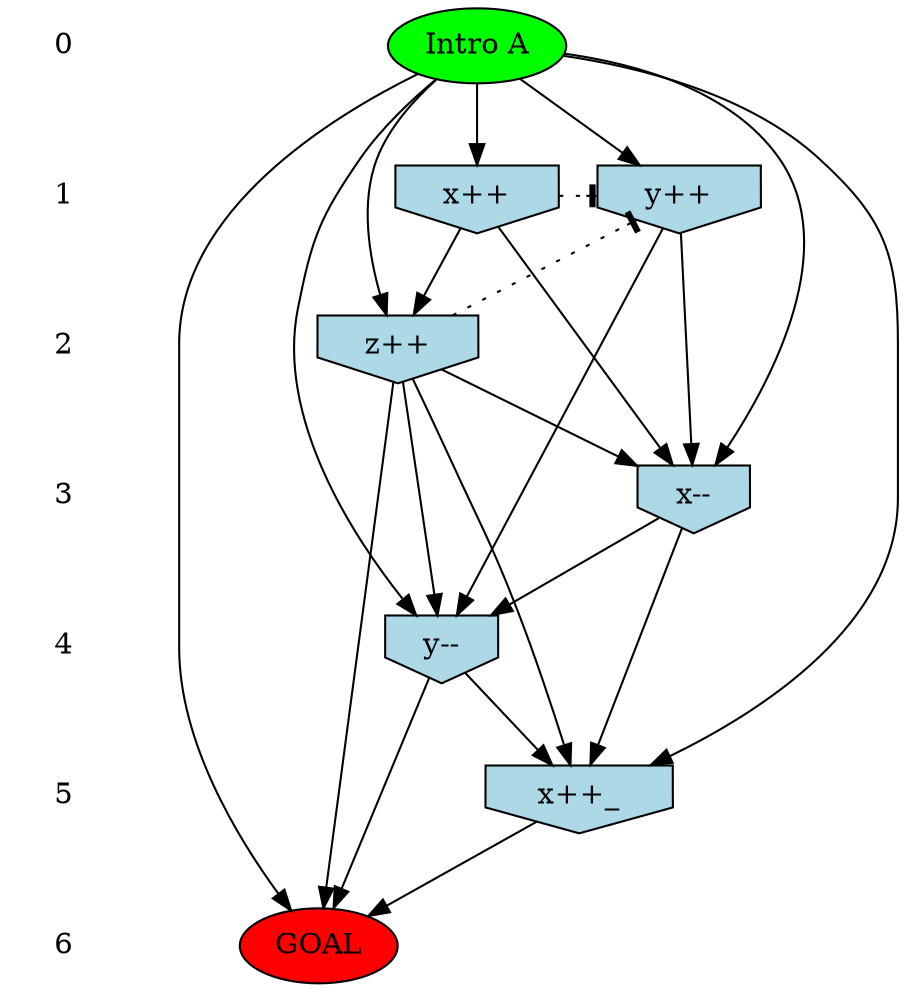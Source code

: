 /* Compression of 3 causal flows obtained in average at 4.807142E-02 t.u */
/* Compressed causal flows were: [1124;825;350] */
digraph G{
 ranksep=.5 ; 
{ rank = same ; "0" [shape=plaintext] ; node_1 [label ="Intro A", style=filled,fillcolor=green] ;
}
{ rank = same ; "1" [shape=plaintext] ; node_2 [label="y++", shape=invhouse, style=filled, fillcolor = lightblue] ;
node_3 [label="x++", shape=invhouse, style=filled, fillcolor = lightblue] ;
}
{ rank = same ; "2" [shape=plaintext] ; node_4 [label="z++", shape=invhouse, style=filled, fillcolor = lightblue] ;
}
{ rank = same ; "3" [shape=plaintext] ; node_5 [label="x--", shape=invhouse, style=filled, fillcolor = lightblue] ;
}
{ rank = same ; "4" [shape=plaintext] ; node_6 [label="y--", shape=invhouse, style=filled, fillcolor = lightblue] ;
}
{ rank = same ; "5" [shape=plaintext] ; node_7 [label="x++_", shape=invhouse, style=filled, fillcolor = lightblue] ;
}
{ rank = same ; "6" [shape=plaintext] ; node_8 [label ="GOAL", style=filled, fillcolor=red] ;
}
"0" -> "1" [style="invis"]; 
"1" -> "2" [style="invis"]; 
"2" -> "3" [style="invis"]; 
"3" -> "4" [style="invis"]; 
"4" -> "5" [style="invis"]; 
"5" -> "6" [style="invis"]; 
node_1 -> node_2
node_1 -> node_3
node_1 -> node_4
node_3 -> node_4
node_1 -> node_5
node_2 -> node_5
node_3 -> node_5
node_4 -> node_5
node_1 -> node_6
node_2 -> node_6
node_4 -> node_6
node_5 -> node_6
node_1 -> node_7
node_4 -> node_7
node_5 -> node_7
node_6 -> node_7
node_1 -> node_8
node_4 -> node_8
node_6 -> node_8
node_7 -> node_8
node_3 -> node_2 [style=dotted, arrowhead = tee] 
node_4 -> node_2 [style=dotted, arrowhead = tee] 
}
/*
 Dot generation time: 0.000000
*/